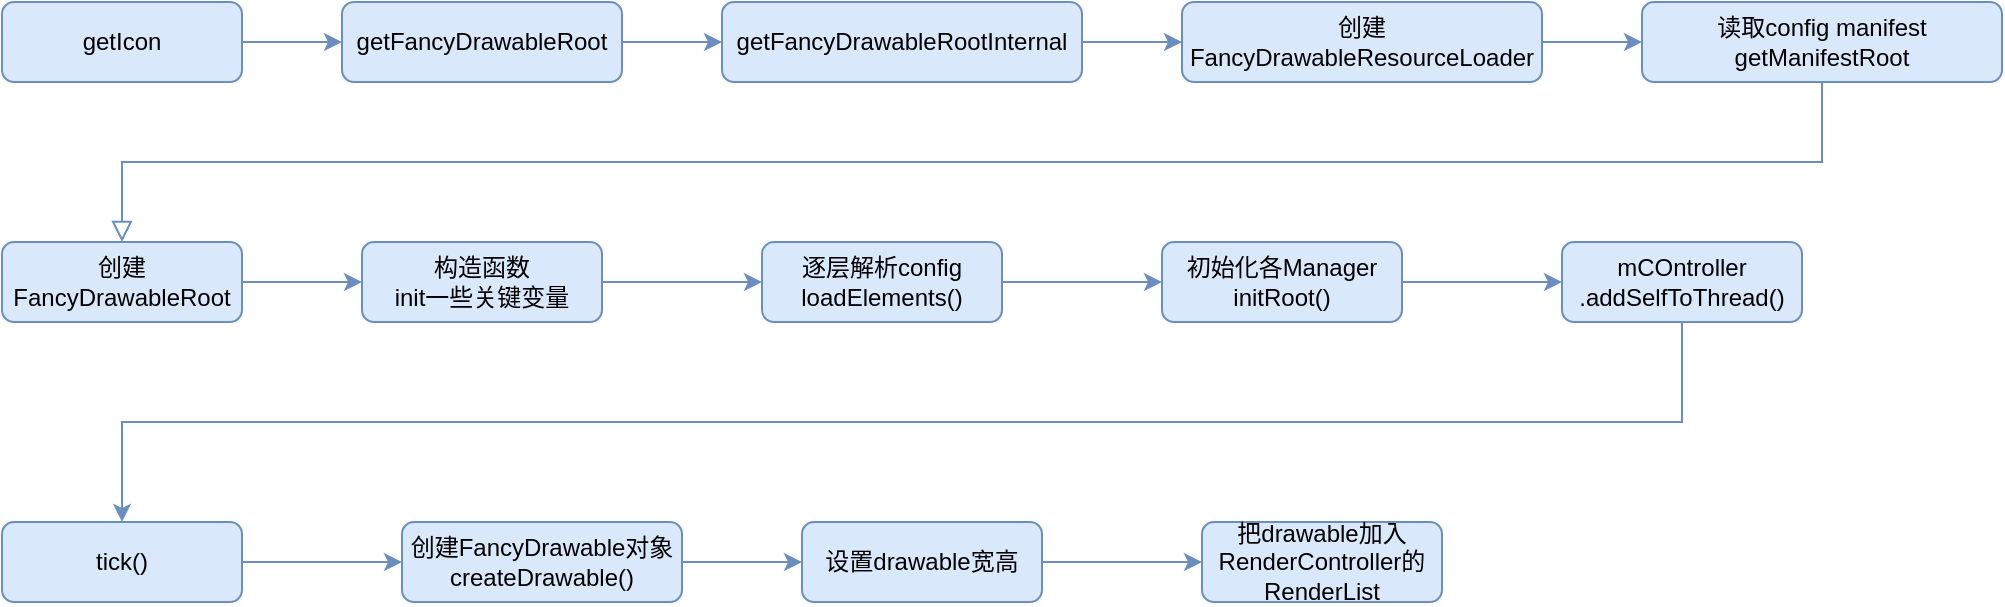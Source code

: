 <mxfile version="12.4.5" type="github">
  <diagram id="C5RBs43oDa-KdzZeNtuy" name="Page-1">
    <mxGraphModel dx="981" dy="514" grid="1" gridSize="10" guides="1" tooltips="1" connect="1" arrows="1" fold="1" page="1" pageScale="1" pageWidth="827" pageHeight="1169" math="0" shadow="0">
      <root>
        <mxCell id="WIyWlLk6GJQsqaUBKTNV-0"/>
        <mxCell id="WIyWlLk6GJQsqaUBKTNV-1" parent="WIyWlLk6GJQsqaUBKTNV-0"/>
        <mxCell id="WIyWlLk6GJQsqaUBKTNV-2" value="" style="rounded=0;html=1;jettySize=auto;orthogonalLoop=1;fontSize=11;endArrow=block;endFill=0;endSize=8;strokeWidth=1;shadow=0;labelBackgroundColor=none;edgeStyle=orthogonalEdgeStyle;exitX=0.5;exitY=1;exitDx=0;exitDy=0;entryX=0.5;entryY=0;entryDx=0;entryDy=0;fillColor=#dae8fc;strokeColor=#6c8ebf;" parent="WIyWlLk6GJQsqaUBKTNV-1" source="qc2qwKIi5DDF6R1bUCEj-6" target="WIyWlLk6GJQsqaUBKTNV-7" edge="1">
          <mxGeometry relative="1" as="geometry">
            <mxPoint x="220.379" y="170.303" as="targetPoint"/>
          </mxGeometry>
        </mxCell>
        <mxCell id="qc2qwKIi5DDF6R1bUCEj-1" value="" style="edgeStyle=orthogonalEdgeStyle;rounded=0;orthogonalLoop=1;jettySize=auto;html=1;fillColor=#dae8fc;strokeColor=#6c8ebf;" edge="1" parent="WIyWlLk6GJQsqaUBKTNV-1" source="WIyWlLk6GJQsqaUBKTNV-3" target="qc2qwKIi5DDF6R1bUCEj-0">
          <mxGeometry relative="1" as="geometry"/>
        </mxCell>
        <mxCell id="WIyWlLk6GJQsqaUBKTNV-3" value="getIcon" style="rounded=1;whiteSpace=wrap;html=1;fontSize=12;glass=0;strokeWidth=1;shadow=0;fillColor=#dae8fc;strokeColor=#6c8ebf;" parent="WIyWlLk6GJQsqaUBKTNV-1" vertex="1">
          <mxGeometry x="50" y="50" width="120" height="40" as="geometry"/>
        </mxCell>
        <mxCell id="qc2qwKIi5DDF6R1bUCEj-3" value="" style="edgeStyle=orthogonalEdgeStyle;rounded=0;orthogonalLoop=1;jettySize=auto;html=1;fillColor=#dae8fc;strokeColor=#6c8ebf;" edge="1" parent="WIyWlLk6GJQsqaUBKTNV-1" source="qc2qwKIi5DDF6R1bUCEj-0" target="qc2qwKIi5DDF6R1bUCEj-2">
          <mxGeometry relative="1" as="geometry"/>
        </mxCell>
        <mxCell id="qc2qwKIi5DDF6R1bUCEj-0" value="getFancyDrawableRoot" style="rounded=1;whiteSpace=wrap;html=1;fontSize=12;glass=0;strokeWidth=1;shadow=0;fillColor=#dae8fc;strokeColor=#6c8ebf;" vertex="1" parent="WIyWlLk6GJQsqaUBKTNV-1">
          <mxGeometry x="220" y="50" width="140" height="40" as="geometry"/>
        </mxCell>
        <mxCell id="qc2qwKIi5DDF6R1bUCEj-5" value="" style="edgeStyle=orthogonalEdgeStyle;rounded=0;orthogonalLoop=1;jettySize=auto;html=1;fillColor=#dae8fc;strokeColor=#6c8ebf;" edge="1" parent="WIyWlLk6GJQsqaUBKTNV-1" source="qc2qwKIi5DDF6R1bUCEj-2" target="qc2qwKIi5DDF6R1bUCEj-4">
          <mxGeometry relative="1" as="geometry"/>
        </mxCell>
        <mxCell id="qc2qwKIi5DDF6R1bUCEj-2" value="getFancyDrawableRootInternal" style="rounded=1;whiteSpace=wrap;html=1;fontSize=12;glass=0;strokeWidth=1;shadow=0;fillColor=#dae8fc;strokeColor=#6c8ebf;" vertex="1" parent="WIyWlLk6GJQsqaUBKTNV-1">
          <mxGeometry x="410" y="50" width="180" height="40" as="geometry"/>
        </mxCell>
        <mxCell id="qc2qwKIi5DDF6R1bUCEj-7" value="" style="edgeStyle=orthogonalEdgeStyle;rounded=0;orthogonalLoop=1;jettySize=auto;html=1;fillColor=#dae8fc;strokeColor=#6c8ebf;" edge="1" parent="WIyWlLk6GJQsqaUBKTNV-1" source="qc2qwKIi5DDF6R1bUCEj-4" target="qc2qwKIi5DDF6R1bUCEj-6">
          <mxGeometry relative="1" as="geometry"/>
        </mxCell>
        <mxCell id="qc2qwKIi5DDF6R1bUCEj-4" value="创建&lt;br&gt;FancyDrawableResourceLoader" style="rounded=1;whiteSpace=wrap;html=1;fontSize=12;glass=0;strokeWidth=1;shadow=0;fillColor=#dae8fc;strokeColor=#6c8ebf;" vertex="1" parent="WIyWlLk6GJQsqaUBKTNV-1">
          <mxGeometry x="640" y="50" width="180" height="40" as="geometry"/>
        </mxCell>
        <mxCell id="qc2qwKIi5DDF6R1bUCEj-6" value="读取config manifest&lt;br&gt;getManifestRoot" style="rounded=1;whiteSpace=wrap;html=1;fontSize=12;glass=0;strokeWidth=1;shadow=0;fillColor=#dae8fc;strokeColor=#6c8ebf;" vertex="1" parent="WIyWlLk6GJQsqaUBKTNV-1">
          <mxGeometry x="870" y="50" width="180" height="40" as="geometry"/>
        </mxCell>
        <mxCell id="qc2qwKIi5DDF6R1bUCEj-11" value="" style="edgeStyle=orthogonalEdgeStyle;rounded=0;orthogonalLoop=1;jettySize=auto;html=1;fillColor=#dae8fc;strokeColor=#6c8ebf;" edge="1" parent="WIyWlLk6GJQsqaUBKTNV-1" source="WIyWlLk6GJQsqaUBKTNV-7" target="qc2qwKIi5DDF6R1bUCEj-10">
          <mxGeometry relative="1" as="geometry"/>
        </mxCell>
        <mxCell id="WIyWlLk6GJQsqaUBKTNV-7" value="创建&lt;br&gt;FancyDrawableRoot" style="rounded=1;whiteSpace=wrap;html=1;fontSize=12;glass=0;strokeWidth=1;shadow=0;fillColor=#dae8fc;strokeColor=#6c8ebf;" parent="WIyWlLk6GJQsqaUBKTNV-1" vertex="1">
          <mxGeometry x="50" y="170" width="120" height="40" as="geometry"/>
        </mxCell>
        <mxCell id="qc2qwKIi5DDF6R1bUCEj-13" value="" style="edgeStyle=orthogonalEdgeStyle;rounded=0;orthogonalLoop=1;jettySize=auto;html=1;fillColor=#dae8fc;strokeColor=#6c8ebf;" edge="1" parent="WIyWlLk6GJQsqaUBKTNV-1" source="qc2qwKIi5DDF6R1bUCEj-10" target="qc2qwKIi5DDF6R1bUCEj-12">
          <mxGeometry relative="1" as="geometry"/>
        </mxCell>
        <mxCell id="qc2qwKIi5DDF6R1bUCEj-10" value="构造函数&lt;br&gt;init一些关键变量" style="rounded=1;whiteSpace=wrap;html=1;fontSize=12;glass=0;strokeWidth=1;shadow=0;fillColor=#dae8fc;strokeColor=#6c8ebf;" vertex="1" parent="WIyWlLk6GJQsqaUBKTNV-1">
          <mxGeometry x="230" y="170" width="120" height="40" as="geometry"/>
        </mxCell>
        <mxCell id="qc2qwKIi5DDF6R1bUCEj-15" value="" style="edgeStyle=orthogonalEdgeStyle;rounded=0;orthogonalLoop=1;jettySize=auto;html=1;fillColor=#dae8fc;strokeColor=#6c8ebf;" edge="1" parent="WIyWlLk6GJQsqaUBKTNV-1" source="qc2qwKIi5DDF6R1bUCEj-12" target="qc2qwKIi5DDF6R1bUCEj-14">
          <mxGeometry relative="1" as="geometry"/>
        </mxCell>
        <mxCell id="qc2qwKIi5DDF6R1bUCEj-12" value="逐层解析config&lt;br&gt;loadElements()" style="rounded=1;whiteSpace=wrap;html=1;fontSize=12;glass=0;strokeWidth=1;shadow=0;fillColor=#dae8fc;strokeColor=#6c8ebf;" vertex="1" parent="WIyWlLk6GJQsqaUBKTNV-1">
          <mxGeometry x="430" y="170" width="120" height="40" as="geometry"/>
        </mxCell>
        <mxCell id="qc2qwKIi5DDF6R1bUCEj-17" value="" style="edgeStyle=orthogonalEdgeStyle;rounded=0;orthogonalLoop=1;jettySize=auto;html=1;fillColor=#dae8fc;strokeColor=#6c8ebf;" edge="1" parent="WIyWlLk6GJQsqaUBKTNV-1" source="qc2qwKIi5DDF6R1bUCEj-14" target="qc2qwKIi5DDF6R1bUCEj-16">
          <mxGeometry relative="1" as="geometry"/>
        </mxCell>
        <mxCell id="qc2qwKIi5DDF6R1bUCEj-14" value="初始化各Manager&lt;br&gt;initRoot()" style="rounded=1;whiteSpace=wrap;html=1;fontSize=12;glass=0;strokeWidth=1;shadow=0;fillColor=#dae8fc;strokeColor=#6c8ebf;" vertex="1" parent="WIyWlLk6GJQsqaUBKTNV-1">
          <mxGeometry x="630" y="170" width="120" height="40" as="geometry"/>
        </mxCell>
        <mxCell id="qc2qwKIi5DDF6R1bUCEj-19" value="" style="edgeStyle=orthogonalEdgeStyle;rounded=0;orthogonalLoop=1;jettySize=auto;html=1;fillColor=#dae8fc;strokeColor=#6c8ebf;" edge="1" parent="WIyWlLk6GJQsqaUBKTNV-1" source="qc2qwKIi5DDF6R1bUCEj-16" target="qc2qwKIi5DDF6R1bUCEj-18">
          <mxGeometry relative="1" as="geometry">
            <Array as="points">
              <mxPoint x="890" y="260"/>
              <mxPoint x="110" y="260"/>
            </Array>
          </mxGeometry>
        </mxCell>
        <mxCell id="qc2qwKIi5DDF6R1bUCEj-16" value="mCOntroller&lt;br&gt;.addSelfToThread()" style="rounded=1;whiteSpace=wrap;html=1;fontSize=12;glass=0;strokeWidth=1;shadow=0;fillColor=#dae8fc;strokeColor=#6c8ebf;" vertex="1" parent="WIyWlLk6GJQsqaUBKTNV-1">
          <mxGeometry x="830" y="170" width="120" height="40" as="geometry"/>
        </mxCell>
        <mxCell id="qc2qwKIi5DDF6R1bUCEj-21" value="" style="edgeStyle=orthogonalEdgeStyle;rounded=0;orthogonalLoop=1;jettySize=auto;html=1;fillColor=#dae8fc;strokeColor=#6c8ebf;" edge="1" parent="WIyWlLk6GJQsqaUBKTNV-1" source="qc2qwKIi5DDF6R1bUCEj-18" target="qc2qwKIi5DDF6R1bUCEj-20">
          <mxGeometry relative="1" as="geometry"/>
        </mxCell>
        <mxCell id="qc2qwKIi5DDF6R1bUCEj-18" value="tick()" style="rounded=1;whiteSpace=wrap;html=1;fontSize=12;glass=0;strokeWidth=1;shadow=0;fillColor=#dae8fc;strokeColor=#6c8ebf;" vertex="1" parent="WIyWlLk6GJQsqaUBKTNV-1">
          <mxGeometry x="50" y="310" width="120" height="40" as="geometry"/>
        </mxCell>
        <mxCell id="qc2qwKIi5DDF6R1bUCEj-23" value="" style="edgeStyle=orthogonalEdgeStyle;rounded=0;orthogonalLoop=1;jettySize=auto;html=1;fillColor=#dae8fc;strokeColor=#6c8ebf;" edge="1" parent="WIyWlLk6GJQsqaUBKTNV-1" source="qc2qwKIi5DDF6R1bUCEj-20" target="qc2qwKIi5DDF6R1bUCEj-22">
          <mxGeometry relative="1" as="geometry"/>
        </mxCell>
        <mxCell id="qc2qwKIi5DDF6R1bUCEj-20" value="创建FancyDrawable对象&lt;br&gt;createDrawable()" style="rounded=1;whiteSpace=wrap;html=1;fontSize=12;glass=0;strokeWidth=1;shadow=0;fillColor=#dae8fc;strokeColor=#6c8ebf;" vertex="1" parent="WIyWlLk6GJQsqaUBKTNV-1">
          <mxGeometry x="250" y="310" width="140" height="40" as="geometry"/>
        </mxCell>
        <mxCell id="qc2qwKIi5DDF6R1bUCEj-25" value="" style="edgeStyle=orthogonalEdgeStyle;rounded=0;orthogonalLoop=1;jettySize=auto;html=1;fillColor=#dae8fc;strokeColor=#6c8ebf;" edge="1" parent="WIyWlLk6GJQsqaUBKTNV-1" source="qc2qwKIi5DDF6R1bUCEj-22" target="qc2qwKIi5DDF6R1bUCEj-24">
          <mxGeometry relative="1" as="geometry"/>
        </mxCell>
        <mxCell id="qc2qwKIi5DDF6R1bUCEj-22" value="设置drawable宽高" style="rounded=1;whiteSpace=wrap;html=1;fontSize=12;glass=0;strokeWidth=1;shadow=0;fillColor=#dae8fc;strokeColor=#6c8ebf;" vertex="1" parent="WIyWlLk6GJQsqaUBKTNV-1">
          <mxGeometry x="450" y="310" width="120" height="40" as="geometry"/>
        </mxCell>
        <mxCell id="qc2qwKIi5DDF6R1bUCEj-24" value="把drawable加入RenderController的RenderList" style="rounded=1;whiteSpace=wrap;html=1;fontSize=12;glass=0;strokeWidth=1;shadow=0;fillColor=#dae8fc;strokeColor=#6c8ebf;" vertex="1" parent="WIyWlLk6GJQsqaUBKTNV-1">
          <mxGeometry x="650" y="310" width="120" height="40" as="geometry"/>
        </mxCell>
      </root>
    </mxGraphModel>
  </diagram>
</mxfile>
